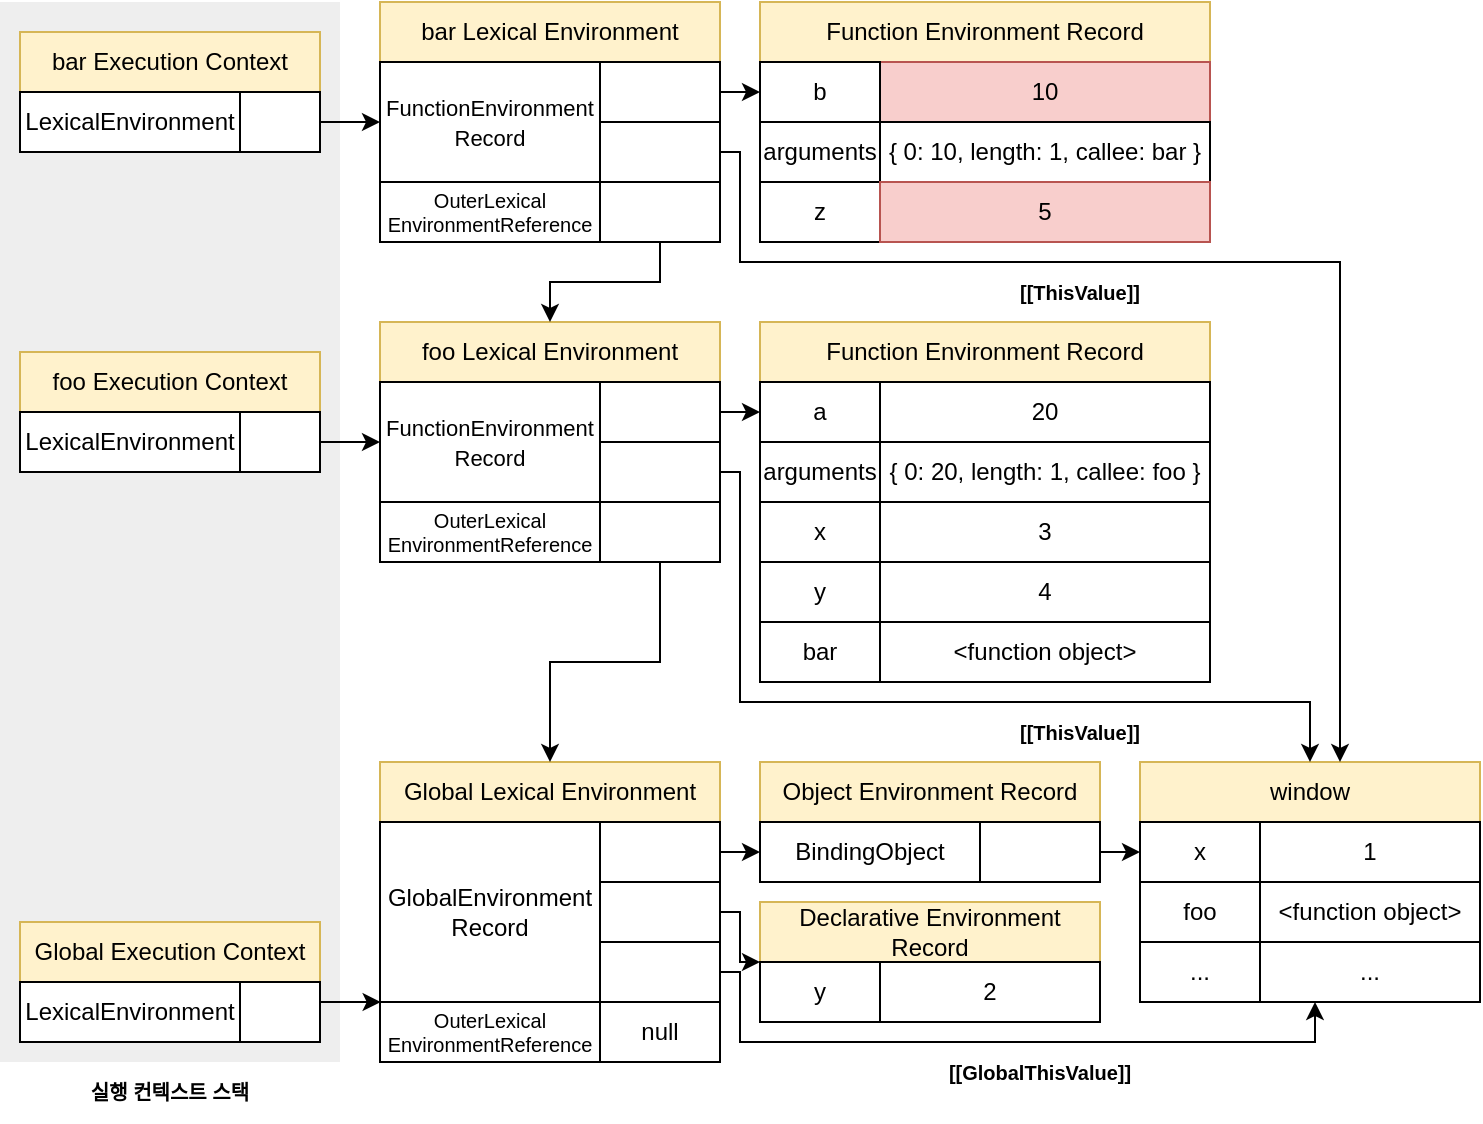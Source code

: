 <mxfile version="18.0.1" type="device"><diagram id="ZM6oWILBs0ljXpeHkb06" name="페이지-1"><mxGraphModel dx="1106" dy="836" grid="1" gridSize="10" guides="1" tooltips="1" connect="1" arrows="1" fold="1" page="1" pageScale="1" pageWidth="827" pageHeight="1169" math="0" shadow="0"><root><mxCell id="0"/><mxCell id="1" parent="0"/><mxCell id="_pK5WqwsTYNarhv_emY9-1" value="" style="rounded=0;whiteSpace=wrap;html=1;fontSize=10;fillColor=#eeeeee;strokeColor=none;" parent="1" vertex="1"><mxGeometry x="40" y="100" width="170" height="530" as="geometry"/></mxCell><mxCell id="_pK5WqwsTYNarhv_emY9-2" value="Global Lexical Environment" style="rounded=0;whiteSpace=wrap;html=1;fillColor=#fff2cc;strokeColor=#d6b656;" parent="1" vertex="1"><mxGeometry x="230" y="480" width="170" height="30" as="geometry"/></mxCell><mxCell id="_pK5WqwsTYNarhv_emY9-3" style="edgeStyle=orthogonalEdgeStyle;rounded=0;orthogonalLoop=1;jettySize=auto;html=1;exitX=1;exitY=0.5;exitDx=0;exitDy=0;entryX=0;entryY=0;entryDx=0;entryDy=0;fontSize=10;startArrow=none;startFill=0;" parent="1" source="_pK5WqwsTYNarhv_emY9-4" target="_pK5WqwsTYNarhv_emY9-23" edge="1"><mxGeometry relative="1" as="geometry"><Array as="points"><mxPoint x="410" y="555"/><mxPoint x="410" y="580"/></Array></mxGeometry></mxCell><mxCell id="_pK5WqwsTYNarhv_emY9-4" value="" style="rounded=0;whiteSpace=wrap;html=1;" parent="1" vertex="1"><mxGeometry x="340" y="540" width="60" height="30" as="geometry"/></mxCell><mxCell id="_pK5WqwsTYNarhv_emY9-5" value="GlobalEnvironment&lt;br&gt;Record" style="rounded=0;whiteSpace=wrap;html=1;" parent="1" vertex="1"><mxGeometry x="230" y="510" width="110" height="90" as="geometry"/></mxCell><mxCell id="_pK5WqwsTYNarhv_emY9-6" style="edgeStyle=orthogonalEdgeStyle;rounded=0;orthogonalLoop=1;jettySize=auto;html=1;exitX=1;exitY=0.5;exitDx=0;exitDy=0;entryX=0.25;entryY=1;entryDx=0;entryDy=0;fontSize=10;startArrow=none;startFill=0;" parent="1" source="_pK5WqwsTYNarhv_emY9-7" target="_pK5WqwsTYNarhv_emY9-30" edge="1"><mxGeometry relative="1" as="geometry"><Array as="points"><mxPoint x="410" y="585"/><mxPoint x="410" y="620"/><mxPoint x="697" y="620"/></Array></mxGeometry></mxCell><mxCell id="_pK5WqwsTYNarhv_emY9-7" value="" style="rounded=0;whiteSpace=wrap;html=1;" parent="1" vertex="1"><mxGeometry x="340" y="570" width="60" height="30" as="geometry"/></mxCell><mxCell id="_pK5WqwsTYNarhv_emY9-8" value="&lt;font style=&quot;font-size: 10px;&quot;&gt;OuterLexical&lt;br style=&quot;font-size: 10px;&quot;&gt;EnvironmentReference&lt;/font&gt;" style="rounded=0;whiteSpace=wrap;html=1;fontSize=10;" parent="1" vertex="1"><mxGeometry x="230" y="600" width="110" height="30" as="geometry"/></mxCell><mxCell id="_pK5WqwsTYNarhv_emY9-9" value="Global Execution Context" style="rounded=0;whiteSpace=wrap;html=1;fillColor=#fff2cc;strokeColor=#d6b656;" parent="1" vertex="1"><mxGeometry x="50" y="560" width="150" height="30" as="geometry"/></mxCell><mxCell id="_pK5WqwsTYNarhv_emY9-10" value="" style="rounded=0;whiteSpace=wrap;html=1;" parent="1" vertex="1"><mxGeometry x="160" y="590" width="40" height="30" as="geometry"/></mxCell><mxCell id="_pK5WqwsTYNarhv_emY9-11" value="LexicalEnvironment" style="rounded=0;whiteSpace=wrap;html=1;" parent="1" vertex="1"><mxGeometry x="50" y="590" width="110" height="30" as="geometry"/></mxCell><mxCell id="_pK5WqwsTYNarhv_emY9-12" style="edgeStyle=orthogonalEdgeStyle;rounded=0;orthogonalLoop=1;jettySize=auto;html=1;exitX=1;exitY=0.5;exitDx=0;exitDy=0;entryX=0;entryY=0.5;entryDx=0;entryDy=0;fontSize=10;startArrow=none;startFill=0;" parent="1" source="_pK5WqwsTYNarhv_emY9-13" target="_pK5WqwsTYNarhv_emY9-18" edge="1"><mxGeometry relative="1" as="geometry"/></mxCell><mxCell id="_pK5WqwsTYNarhv_emY9-13" value="" style="rounded=0;whiteSpace=wrap;html=1;" parent="1" vertex="1"><mxGeometry x="340" y="510" width="60" height="30" as="geometry"/></mxCell><mxCell id="_pK5WqwsTYNarhv_emY9-14" value="null" style="rounded=0;whiteSpace=wrap;html=1;" parent="1" vertex="1"><mxGeometry x="340" y="600" width="60" height="30" as="geometry"/></mxCell><mxCell id="_pK5WqwsTYNarhv_emY9-15" value="" style="endArrow=classic;html=1;rounded=0;fontSize=10;exitX=1;exitY=0.5;exitDx=0;exitDy=0;entryX=0.003;entryY=0.167;entryDx=0;entryDy=0;entryPerimeter=0;" parent="1" edge="1"><mxGeometry width="50" height="50" relative="1" as="geometry"><mxPoint x="200" y="600" as="sourcePoint"/><mxPoint x="230.33" y="600.01" as="targetPoint"/></mxGeometry></mxCell><mxCell id="_pK5WqwsTYNarhv_emY9-16" value="&lt;b&gt;실행 컨텍스트 스택&lt;/b&gt;" style="text;html=1;strokeColor=none;fillColor=none;align=center;verticalAlign=middle;whiteSpace=wrap;rounded=0;fontSize=10;" parent="1" vertex="1"><mxGeometry x="75" y="630" width="100" height="30" as="geometry"/></mxCell><mxCell id="_pK5WqwsTYNarhv_emY9-17" value="Object Environment Record" style="rounded=0;whiteSpace=wrap;html=1;fillColor=#fff2cc;strokeColor=#d6b656;" parent="1" vertex="1"><mxGeometry x="420" y="480" width="170" height="30" as="geometry"/></mxCell><mxCell id="_pK5WqwsTYNarhv_emY9-18" value="BindingObject" style="rounded=0;whiteSpace=wrap;html=1;" parent="1" vertex="1"><mxGeometry x="420" y="510" width="110" height="30" as="geometry"/></mxCell><mxCell id="_pK5WqwsTYNarhv_emY9-19" style="edgeStyle=orthogonalEdgeStyle;rounded=0;orthogonalLoop=1;jettySize=auto;html=1;exitX=1;exitY=0.5;exitDx=0;exitDy=0;entryX=0;entryY=0.5;entryDx=0;entryDy=0;" parent="1" source="_pK5WqwsTYNarhv_emY9-20" target="_pK5WqwsTYNarhv_emY9-26" edge="1"><mxGeometry relative="1" as="geometry"/></mxCell><mxCell id="_pK5WqwsTYNarhv_emY9-20" value="" style="rounded=0;whiteSpace=wrap;html=1;" parent="1" vertex="1"><mxGeometry x="530" y="510" width="60" height="30" as="geometry"/></mxCell><mxCell id="_pK5WqwsTYNarhv_emY9-21" value="Declarative Environment Record" style="rounded=0;whiteSpace=wrap;html=1;fillColor=#fff2cc;strokeColor=#d6b656;" parent="1" vertex="1"><mxGeometry x="420" y="550" width="170" height="30" as="geometry"/></mxCell><mxCell id="_pK5WqwsTYNarhv_emY9-22" value="2" style="rounded=0;whiteSpace=wrap;html=1;" parent="1" vertex="1"><mxGeometry x="480" y="580" width="110" height="30" as="geometry"/></mxCell><mxCell id="_pK5WqwsTYNarhv_emY9-23" value="y" style="rounded=0;whiteSpace=wrap;html=1;" parent="1" vertex="1"><mxGeometry x="420" y="580" width="60" height="30" as="geometry"/></mxCell><mxCell id="_pK5WqwsTYNarhv_emY9-24" value="window" style="rounded=0;whiteSpace=wrap;html=1;fillColor=#fff2cc;strokeColor=#d6b656;" parent="1" vertex="1"><mxGeometry x="610" y="480" width="170" height="30" as="geometry"/></mxCell><mxCell id="_pK5WqwsTYNarhv_emY9-25" value="1" style="rounded=0;whiteSpace=wrap;html=1;" parent="1" vertex="1"><mxGeometry x="670" y="510" width="110" height="30" as="geometry"/></mxCell><mxCell id="_pK5WqwsTYNarhv_emY9-26" value="x" style="rounded=0;whiteSpace=wrap;html=1;" parent="1" vertex="1"><mxGeometry x="610" y="510" width="60" height="30" as="geometry"/></mxCell><mxCell id="_pK5WqwsTYNarhv_emY9-27" value="foo" style="rounded=0;whiteSpace=wrap;html=1;" parent="1" vertex="1"><mxGeometry x="610" y="540" width="60" height="30" as="geometry"/></mxCell><mxCell id="_pK5WqwsTYNarhv_emY9-28" value="..." style="rounded=0;whiteSpace=wrap;html=1;" parent="1" vertex="1"><mxGeometry x="610" y="570" width="60" height="30" as="geometry"/></mxCell><mxCell id="_pK5WqwsTYNarhv_emY9-29" value="&amp;lt;function object&amp;gt;" style="rounded=0;whiteSpace=wrap;html=1;" parent="1" vertex="1"><mxGeometry x="670" y="540" width="110" height="30" as="geometry"/></mxCell><mxCell id="_pK5WqwsTYNarhv_emY9-30" value="..." style="rounded=0;whiteSpace=wrap;html=1;" parent="1" vertex="1"><mxGeometry x="670" y="570" width="110" height="30" as="geometry"/></mxCell><mxCell id="_pK5WqwsTYNarhv_emY9-31" value="&lt;b&gt;[[GlobalThisValue]]&lt;/b&gt;" style="text;html=1;strokeColor=none;fillColor=none;align=center;verticalAlign=middle;whiteSpace=wrap;rounded=0;fontSize=10;" parent="1" vertex="1"><mxGeometry x="510" y="620" width="100" height="30" as="geometry"/></mxCell><mxCell id="_pK5WqwsTYNarhv_emY9-32" value="foo Execution Context" style="rounded=0;whiteSpace=wrap;html=1;fillColor=#fff2cc;strokeColor=#d6b656;" parent="1" vertex="1"><mxGeometry x="50" y="275" width="150" height="30" as="geometry"/></mxCell><mxCell id="_pK5WqwsTYNarhv_emY9-33" style="edgeStyle=orthogonalEdgeStyle;rounded=0;orthogonalLoop=1;jettySize=auto;html=1;exitX=1;exitY=0.5;exitDx=0;exitDy=0;entryX=0;entryY=0.5;entryDx=0;entryDy=0;fontSize=11;" parent="1" source="_pK5WqwsTYNarhv_emY9-34" target="_pK5WqwsTYNarhv_emY9-37" edge="1"><mxGeometry relative="1" as="geometry"/></mxCell><mxCell id="_pK5WqwsTYNarhv_emY9-34" value="" style="rounded=0;whiteSpace=wrap;html=1;" parent="1" vertex="1"><mxGeometry x="160" y="305" width="40" height="30" as="geometry"/></mxCell><mxCell id="_pK5WqwsTYNarhv_emY9-35" value="LexicalEnvironment" style="rounded=0;whiteSpace=wrap;html=1;" parent="1" vertex="1"><mxGeometry x="50" y="305" width="110" height="30" as="geometry"/></mxCell><mxCell id="_pK5WqwsTYNarhv_emY9-36" value="foo Lexical Environment" style="rounded=0;whiteSpace=wrap;html=1;fillColor=#fff2cc;strokeColor=#d6b656;" parent="1" vertex="1"><mxGeometry x="230" y="260" width="170" height="30" as="geometry"/></mxCell><mxCell id="_pK5WqwsTYNarhv_emY9-37" value="&lt;font style=&quot;font-size: 11px;&quot;&gt;FunctionEnvironment&lt;br&gt;Record&lt;/font&gt;" style="rounded=0;whiteSpace=wrap;html=1;" parent="1" vertex="1"><mxGeometry x="230" y="290" width="110" height="60" as="geometry"/></mxCell><mxCell id="_pK5WqwsTYNarhv_emY9-38" value="" style="rounded=0;whiteSpace=wrap;html=1;" parent="1" vertex="1"><mxGeometry x="340" y="320" width="60" height="30" as="geometry"/></mxCell><mxCell id="_pK5WqwsTYNarhv_emY9-39" value="&lt;font style=&quot;font-size: 10px;&quot;&gt;OuterLexical&lt;br style=&quot;font-size: 10px;&quot;&gt;EnvironmentReference&lt;/font&gt;" style="rounded=0;whiteSpace=wrap;html=1;fontSize=10;" parent="1" vertex="1"><mxGeometry x="230" y="350" width="110" height="30" as="geometry"/></mxCell><mxCell id="_pK5WqwsTYNarhv_emY9-40" style="edgeStyle=orthogonalEdgeStyle;rounded=0;orthogonalLoop=1;jettySize=auto;html=1;exitX=1;exitY=0.5;exitDx=0;exitDy=0;entryX=0;entryY=0.5;entryDx=0;entryDy=0;fontSize=11;" parent="1" source="_pK5WqwsTYNarhv_emY9-41" target="_pK5WqwsTYNarhv_emY9-47" edge="1"><mxGeometry relative="1" as="geometry"/></mxCell><mxCell id="_pK5WqwsTYNarhv_emY9-41" value="" style="rounded=0;whiteSpace=wrap;html=1;" parent="1" vertex="1"><mxGeometry x="340" y="290" width="60" height="30" as="geometry"/></mxCell><mxCell id="_pK5WqwsTYNarhv_emY9-42" style="edgeStyle=orthogonalEdgeStyle;rounded=0;orthogonalLoop=1;jettySize=auto;html=1;exitX=1;exitY=0.5;exitDx=0;exitDy=0;entryX=0.5;entryY=0;entryDx=0;entryDy=0;fontSize=11;" parent="1" source="_pK5WqwsTYNarhv_emY9-38" target="_pK5WqwsTYNarhv_emY9-24" edge="1"><mxGeometry relative="1" as="geometry"><Array as="points"><mxPoint x="410" y="335"/><mxPoint x="410" y="450"/><mxPoint x="695" y="450"/></Array></mxGeometry></mxCell><mxCell id="_pK5WqwsTYNarhv_emY9-43" style="edgeStyle=orthogonalEdgeStyle;rounded=0;orthogonalLoop=1;jettySize=auto;html=1;exitX=0.5;exitY=1;exitDx=0;exitDy=0;entryX=0.5;entryY=0;entryDx=0;entryDy=0;fontSize=11;" parent="1" source="_pK5WqwsTYNarhv_emY9-44" target="_pK5WqwsTYNarhv_emY9-2" edge="1"><mxGeometry relative="1" as="geometry"/></mxCell><mxCell id="_pK5WqwsTYNarhv_emY9-44" value="" style="rounded=0;whiteSpace=wrap;html=1;" parent="1" vertex="1"><mxGeometry x="340" y="350" width="60" height="30" as="geometry"/></mxCell><mxCell id="_pK5WqwsTYNarhv_emY9-45" value="Function Environment Record" style="rounded=0;whiteSpace=wrap;html=1;fillColor=#fff2cc;strokeColor=#d6b656;" parent="1" vertex="1"><mxGeometry x="420" y="260" width="225" height="30" as="geometry"/></mxCell><mxCell id="_pK5WqwsTYNarhv_emY9-46" value="20" style="rounded=0;whiteSpace=wrap;html=1;" parent="1" vertex="1"><mxGeometry x="480" y="290" width="165" height="30" as="geometry"/></mxCell><mxCell id="_pK5WqwsTYNarhv_emY9-47" value="a" style="rounded=0;whiteSpace=wrap;html=1;" parent="1" vertex="1"><mxGeometry x="420" y="290" width="60" height="30" as="geometry"/></mxCell><mxCell id="_pK5WqwsTYNarhv_emY9-48" value="arguments" style="rounded=0;whiteSpace=wrap;html=1;" parent="1" vertex="1"><mxGeometry x="420" y="320" width="60" height="30" as="geometry"/></mxCell><mxCell id="_pK5WqwsTYNarhv_emY9-49" value="x" style="rounded=0;whiteSpace=wrap;html=1;" parent="1" vertex="1"><mxGeometry x="420" y="350" width="60" height="30" as="geometry"/></mxCell><mxCell id="_pK5WqwsTYNarhv_emY9-50" value="{ 0: 20, length: 1, callee: foo }" style="rounded=0;whiteSpace=wrap;html=1;" parent="1" vertex="1"><mxGeometry x="480" y="320" width="165" height="30" as="geometry"/></mxCell><mxCell id="_pK5WqwsTYNarhv_emY9-51" value="3" style="rounded=0;whiteSpace=wrap;html=1;" parent="1" vertex="1"><mxGeometry x="480" y="350" width="165" height="30" as="geometry"/></mxCell><mxCell id="_pK5WqwsTYNarhv_emY9-52" value="y" style="rounded=0;whiteSpace=wrap;html=1;" parent="1" vertex="1"><mxGeometry x="420" y="380" width="60" height="30" as="geometry"/></mxCell><mxCell id="_pK5WqwsTYNarhv_emY9-53" value="bar" style="rounded=0;whiteSpace=wrap;html=1;" parent="1" vertex="1"><mxGeometry x="420" y="410" width="60" height="30" as="geometry"/></mxCell><mxCell id="_pK5WqwsTYNarhv_emY9-54" value="4" style="rounded=0;whiteSpace=wrap;html=1;" parent="1" vertex="1"><mxGeometry x="480" y="380" width="165" height="30" as="geometry"/></mxCell><mxCell id="_pK5WqwsTYNarhv_emY9-55" value="&amp;lt;function object&amp;gt;" style="rounded=0;whiteSpace=wrap;html=1;" parent="1" vertex="1"><mxGeometry x="480" y="410" width="165" height="30" as="geometry"/></mxCell><mxCell id="_pK5WqwsTYNarhv_emY9-56" value="&lt;b&gt;[[ThisValue]]&lt;/b&gt;" style="text;html=1;strokeColor=none;fillColor=none;align=center;verticalAlign=middle;whiteSpace=wrap;rounded=0;fontSize=10;" parent="1" vertex="1"><mxGeometry x="530" y="450" width="100" height="30" as="geometry"/></mxCell><mxCell id="_pK5WqwsTYNarhv_emY9-57" value="Function Environment Record" style="rounded=0;whiteSpace=wrap;html=1;fillColor=#fff2cc;strokeColor=#d6b656;" parent="1" vertex="1"><mxGeometry x="420" y="100" width="225" height="30" as="geometry"/></mxCell><mxCell id="_pK5WqwsTYNarhv_emY9-58" value="10" style="rounded=0;whiteSpace=wrap;html=1;fillColor=#f8cecc;strokeColor=#b85450;" parent="1" vertex="1"><mxGeometry x="480" y="130" width="165" height="30" as="geometry"/></mxCell><mxCell id="_pK5WqwsTYNarhv_emY9-59" value="b" style="rounded=0;whiteSpace=wrap;html=1;" parent="1" vertex="1"><mxGeometry x="420" y="130" width="60" height="30" as="geometry"/></mxCell><mxCell id="_pK5WqwsTYNarhv_emY9-60" value="arguments" style="rounded=0;whiteSpace=wrap;html=1;" parent="1" vertex="1"><mxGeometry x="420" y="160" width="60" height="30" as="geometry"/></mxCell><mxCell id="_pK5WqwsTYNarhv_emY9-61" value="z" style="rounded=0;whiteSpace=wrap;html=1;" parent="1" vertex="1"><mxGeometry x="420" y="190" width="60" height="30" as="geometry"/></mxCell><mxCell id="_pK5WqwsTYNarhv_emY9-62" value="{ 0: 10, length: 1, callee: bar }" style="rounded=0;whiteSpace=wrap;html=1;" parent="1" vertex="1"><mxGeometry x="480" y="160" width="165" height="30" as="geometry"/></mxCell><mxCell id="_pK5WqwsTYNarhv_emY9-63" value="5" style="rounded=0;whiteSpace=wrap;html=1;fillColor=#f8cecc;strokeColor=#b85450;" parent="1" vertex="1"><mxGeometry x="480" y="190" width="165" height="30" as="geometry"/></mxCell><mxCell id="_pK5WqwsTYNarhv_emY9-64" value="&lt;b&gt;[[ThisValue]]&lt;/b&gt;" style="text;html=1;strokeColor=none;fillColor=none;align=center;verticalAlign=middle;whiteSpace=wrap;rounded=0;fontSize=10;" parent="1" vertex="1"><mxGeometry x="530" y="230" width="100" height="30" as="geometry"/></mxCell><mxCell id="_pK5WqwsTYNarhv_emY9-65" value="bar Lexical Environment" style="rounded=0;whiteSpace=wrap;html=1;fillColor=#fff2cc;strokeColor=#d6b656;" parent="1" vertex="1"><mxGeometry x="230" y="100" width="170" height="30" as="geometry"/></mxCell><mxCell id="_pK5WqwsTYNarhv_emY9-66" value="&lt;font style=&quot;font-size: 11px;&quot;&gt;FunctionEnvironment&lt;br&gt;Record&lt;/font&gt;" style="rounded=0;whiteSpace=wrap;html=1;" parent="1" vertex="1"><mxGeometry x="230" y="130" width="110" height="60" as="geometry"/></mxCell><mxCell id="_pK5WqwsTYNarhv_emY9-67" style="edgeStyle=orthogonalEdgeStyle;rounded=0;orthogonalLoop=1;jettySize=auto;html=1;exitX=1;exitY=0.5;exitDx=0;exitDy=0;" parent="1" source="_pK5WqwsTYNarhv_emY9-68" edge="1"><mxGeometry relative="1" as="geometry"><mxPoint x="710" y="480" as="targetPoint"/><Array as="points"><mxPoint x="410" y="175"/><mxPoint x="410" y="230"/><mxPoint x="710" y="230"/><mxPoint x="710" y="480"/></Array></mxGeometry></mxCell><mxCell id="_pK5WqwsTYNarhv_emY9-68" value="" style="rounded=0;whiteSpace=wrap;html=1;" parent="1" vertex="1"><mxGeometry x="340" y="160" width="60" height="30" as="geometry"/></mxCell><mxCell id="_pK5WqwsTYNarhv_emY9-69" value="&lt;font style=&quot;font-size: 10px;&quot;&gt;OuterLexical&lt;br style=&quot;font-size: 10px;&quot;&gt;EnvironmentReference&lt;/font&gt;" style="rounded=0;whiteSpace=wrap;html=1;fontSize=10;" parent="1" vertex="1"><mxGeometry x="230" y="190" width="110" height="30" as="geometry"/></mxCell><mxCell id="_pK5WqwsTYNarhv_emY9-70" style="edgeStyle=orthogonalEdgeStyle;rounded=0;orthogonalLoop=1;jettySize=auto;html=1;exitX=1;exitY=0.5;exitDx=0;exitDy=0;entryX=0;entryY=0.5;entryDx=0;entryDy=0;" parent="1" source="_pK5WqwsTYNarhv_emY9-71" target="_pK5WqwsTYNarhv_emY9-59" edge="1"><mxGeometry relative="1" as="geometry"/></mxCell><mxCell id="_pK5WqwsTYNarhv_emY9-71" value="" style="rounded=0;whiteSpace=wrap;html=1;" parent="1" vertex="1"><mxGeometry x="340" y="130" width="60" height="30" as="geometry"/></mxCell><mxCell id="_pK5WqwsTYNarhv_emY9-72" style="edgeStyle=orthogonalEdgeStyle;rounded=0;orthogonalLoop=1;jettySize=auto;html=1;exitX=0.5;exitY=1;exitDx=0;exitDy=0;entryX=0.5;entryY=0;entryDx=0;entryDy=0;" parent="1" source="_pK5WqwsTYNarhv_emY9-73" target="_pK5WqwsTYNarhv_emY9-36" edge="1"><mxGeometry relative="1" as="geometry"/></mxCell><mxCell id="_pK5WqwsTYNarhv_emY9-73" value="" style="rounded=0;whiteSpace=wrap;html=1;" parent="1" vertex="1"><mxGeometry x="340" y="190" width="60" height="30" as="geometry"/></mxCell><mxCell id="_pK5WqwsTYNarhv_emY9-74" value="bar Execution Context" style="rounded=0;whiteSpace=wrap;html=1;fillColor=#fff2cc;strokeColor=#d6b656;" parent="1" vertex="1"><mxGeometry x="50" y="115" width="150" height="30" as="geometry"/></mxCell><mxCell id="_pK5WqwsTYNarhv_emY9-75" style="edgeStyle=orthogonalEdgeStyle;rounded=0;orthogonalLoop=1;jettySize=auto;html=1;exitX=1;exitY=0.5;exitDx=0;exitDy=0;entryX=0;entryY=0.5;entryDx=0;entryDy=0;" parent="1" source="_pK5WqwsTYNarhv_emY9-76" target="_pK5WqwsTYNarhv_emY9-66" edge="1"><mxGeometry relative="1" as="geometry"/></mxCell><mxCell id="_pK5WqwsTYNarhv_emY9-76" value="" style="rounded=0;whiteSpace=wrap;html=1;" parent="1" vertex="1"><mxGeometry x="160" y="145" width="40" height="30" as="geometry"/></mxCell><mxCell id="_pK5WqwsTYNarhv_emY9-77" value="LexicalEnvironment" style="rounded=0;whiteSpace=wrap;html=1;" parent="1" vertex="1"><mxGeometry x="50" y="145" width="110" height="30" as="geometry"/></mxCell></root></mxGraphModel></diagram></mxfile>
